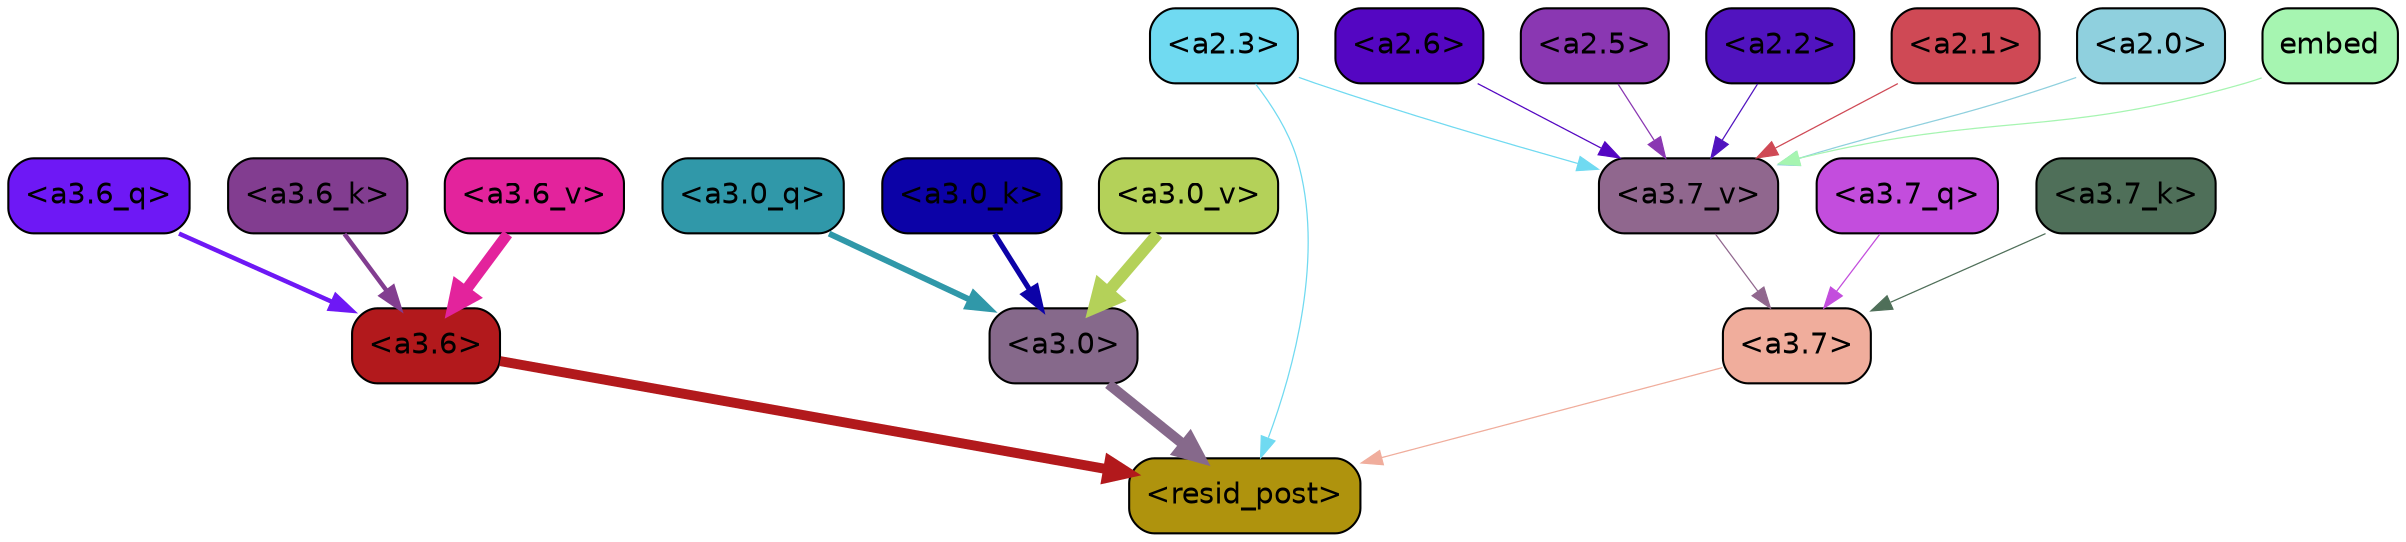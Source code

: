 strict digraph "" {
	graph [bgcolor=transparent,
		layout=dot,
		overlap=false,
		splines=true
	];
	"<a3.7>"	[color=black,
		fillcolor="#f0ad9c",
		fontname=Helvetica,
		shape=box,
		style="filled, rounded"];
	"<resid_post>"	[color=black,
		fillcolor="#af930d",
		fontname=Helvetica,
		shape=box,
		style="filled, rounded"];
	"<a3.7>" -> "<resid_post>"	[color="#f0ad9c",
		penwidth=0.6];
	"<a3.6>"	[color=black,
		fillcolor="#b2191c",
		fontname=Helvetica,
		shape=box,
		style="filled, rounded"];
	"<a3.6>" -> "<resid_post>"	[color="#b2191c",
		penwidth=4.7534414529800415];
	"<a3.0>"	[color=black,
		fillcolor="#86698b",
		fontname=Helvetica,
		shape=box,
		style="filled, rounded"];
	"<a3.0>" -> "<resid_post>"	[color="#86698b",
		penwidth=4.898576855659485];
	"<a2.3>"	[color=black,
		fillcolor="#70daf1",
		fontname=Helvetica,
		shape=box,
		style="filled, rounded"];
	"<a2.3>" -> "<resid_post>"	[color="#70daf1",
		penwidth=0.6];
	"<a3.7_v>"	[color=black,
		fillcolor="#90678e",
		fontname=Helvetica,
		shape=box,
		style="filled, rounded"];
	"<a2.3>" -> "<a3.7_v>"	[color="#70daf1",
		penwidth=0.6];
	"<a3.7_q>"	[color=black,
		fillcolor="#c34ddd",
		fontname=Helvetica,
		shape=box,
		style="filled, rounded"];
	"<a3.7_q>" -> "<a3.7>"	[color="#c34ddd",
		penwidth=0.6];
	"<a3.6_q>"	[color=black,
		fillcolor="#6e18f5",
		fontname=Helvetica,
		shape=box,
		style="filled, rounded"];
	"<a3.6_q>" -> "<a3.6>"	[color="#6e18f5",
		penwidth=2.160832464694977];
	"<a3.0_q>"	[color=black,
		fillcolor="#3098a9",
		fontname=Helvetica,
		shape=box,
		style="filled, rounded"];
	"<a3.0_q>" -> "<a3.0>"	[color="#3098a9",
		penwidth=2.870753765106201];
	"<a3.7_k>"	[color=black,
		fillcolor="#4f6f59",
		fontname=Helvetica,
		shape=box,
		style="filled, rounded"];
	"<a3.7_k>" -> "<a3.7>"	[color="#4f6f59",
		penwidth=0.6];
	"<a3.6_k>"	[color=black,
		fillcolor="#823d90",
		fontname=Helvetica,
		shape=box,
		style="filled, rounded"];
	"<a3.6_k>" -> "<a3.6>"	[color="#823d90",
		penwidth=2.13908451795578];
	"<a3.0_k>"	[color=black,
		fillcolor="#0c02a7",
		fontname=Helvetica,
		shape=box,
		style="filled, rounded"];
	"<a3.0_k>" -> "<a3.0>"	[color="#0c02a7",
		penwidth=2.520303964614868];
	"<a3.7_v>" -> "<a3.7>"	[color="#90678e",
		penwidth=0.6];
	"<a3.6_v>"	[color=black,
		fillcolor="#e3239c",
		fontname=Helvetica,
		shape=box,
		style="filled, rounded"];
	"<a3.6_v>" -> "<a3.6>"	[color="#e3239c",
		penwidth=5.297133803367615];
	"<a3.0_v>"	[color=black,
		fillcolor="#b4d159",
		fontname=Helvetica,
		shape=box,
		style="filled, rounded"];
	"<a3.0_v>" -> "<a3.0>"	[color="#b4d159",
		penwidth=5.680712580680847];
	"<a2.6>"	[color=black,
		fillcolor="#5406c2",
		fontname=Helvetica,
		shape=box,
		style="filled, rounded"];
	"<a2.6>" -> "<a3.7_v>"	[color="#5406c2",
		penwidth=0.6];
	"<a2.5>"	[color=black,
		fillcolor="#8a37b2",
		fontname=Helvetica,
		shape=box,
		style="filled, rounded"];
	"<a2.5>" -> "<a3.7_v>"	[color="#8a37b2",
		penwidth=0.6];
	"<a2.2>"	[color=black,
		fillcolor="#5113bf",
		fontname=Helvetica,
		shape=box,
		style="filled, rounded"];
	"<a2.2>" -> "<a3.7_v>"	[color="#5113bf",
		penwidth=0.6];
	"<a2.1>"	[color=black,
		fillcolor="#cf4955",
		fontname=Helvetica,
		shape=box,
		style="filled, rounded"];
	"<a2.1>" -> "<a3.7_v>"	[color="#cf4955",
		penwidth=0.6];
	"<a2.0>"	[color=black,
		fillcolor="#8fd0de",
		fontname=Helvetica,
		shape=box,
		style="filled, rounded"];
	"<a2.0>" -> "<a3.7_v>"	[color="#8fd0de",
		penwidth=0.6];
	embed	[color=black,
		fillcolor="#a6f5b1",
		fontname=Helvetica,
		shape=box,
		style="filled, rounded"];
	embed -> "<a3.7_v>"	[color="#a6f5b1",
		penwidth=0.6];
}
